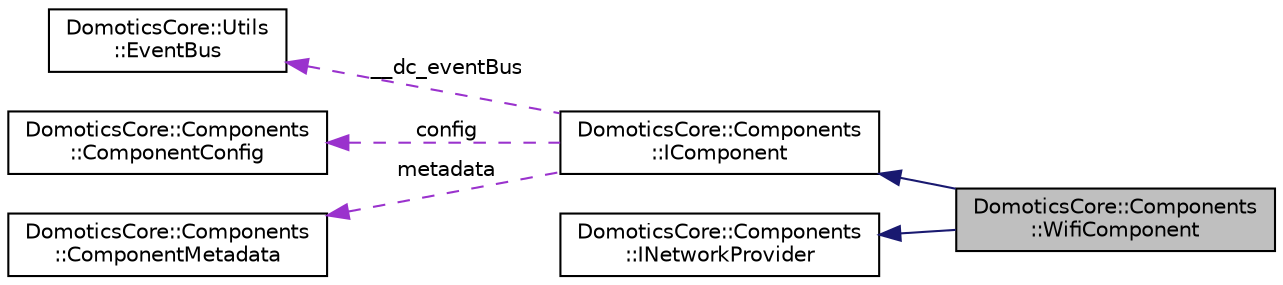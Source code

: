digraph "DomoticsCore::Components::WifiComponent"
{
 // LATEX_PDF_SIZE
  edge [fontname="Helvetica",fontsize="10",labelfontname="Helvetica",labelfontsize="10"];
  node [fontname="Helvetica",fontsize="10",shape=record];
  rankdir="LR";
  Node1 [label="DomoticsCore::Components\l::WifiComponent",height=0.2,width=0.4,color="black", fillcolor="grey75", style="filled", fontcolor="black",tooltip="Manages WiFi connectivity for ESP32, including STA/AP modes and async scanning."];
  Node2 -> Node1 [dir="back",color="midnightblue",fontsize="10",style="solid",fontname="Helvetica"];
  Node2 [label="DomoticsCore::Components\l::IComponent",height=0.2,width=0.4,color="black", fillcolor="white", style="filled",URL="$classDomoticsCore_1_1Components_1_1IComponent.html",tooltip="Base interface for all DomoticsCore components Provides lifecycle management, dependency resolution,..."];
  Node3 -> Node2 [dir="back",color="darkorchid3",fontsize="10",style="dashed",label=" __dc_eventBus" ,fontname="Helvetica"];
  Node3 [label="DomoticsCore::Utils\l::EventBus",height=0.2,width=0.4,color="black", fillcolor="white", style="filled",URL="$classDomoticsCore_1_1Utils_1_1EventBus.html",tooltip=" "];
  Node4 -> Node2 [dir="back",color="darkorchid3",fontsize="10",style="dashed",label=" config" ,fontname="Helvetica"];
  Node4 [label="DomoticsCore::Components\l::ComponentConfig",height=0.2,width=0.4,color="black", fillcolor="white", style="filled",URL="$classDomoticsCore_1_1Components_1_1ComponentConfig.html",tooltip="Component configuration base class."];
  Node5 -> Node2 [dir="back",color="darkorchid3",fontsize="10",style="dashed",label=" metadata" ,fontname="Helvetica"];
  Node5 [label="DomoticsCore::Components\l::ComponentMetadata",height=0.2,width=0.4,color="black", fillcolor="white", style="filled",URL="$structDomoticsCore_1_1Components_1_1ComponentMetadata.html",tooltip="Component metadata information."];
  Node6 -> Node1 [dir="back",color="midnightblue",fontsize="10",style="solid",fontname="Helvetica"];
  Node6 [label="DomoticsCore::Components\l::INetworkProvider",height=0.2,width=0.4,color="black", fillcolor="white", style="filled",URL="$classDomoticsCore_1_1Components_1_1INetworkProvider.html",tooltip="Network provider interface for abstracting network connectivity Allows WebUI and other components to ..."];
}
